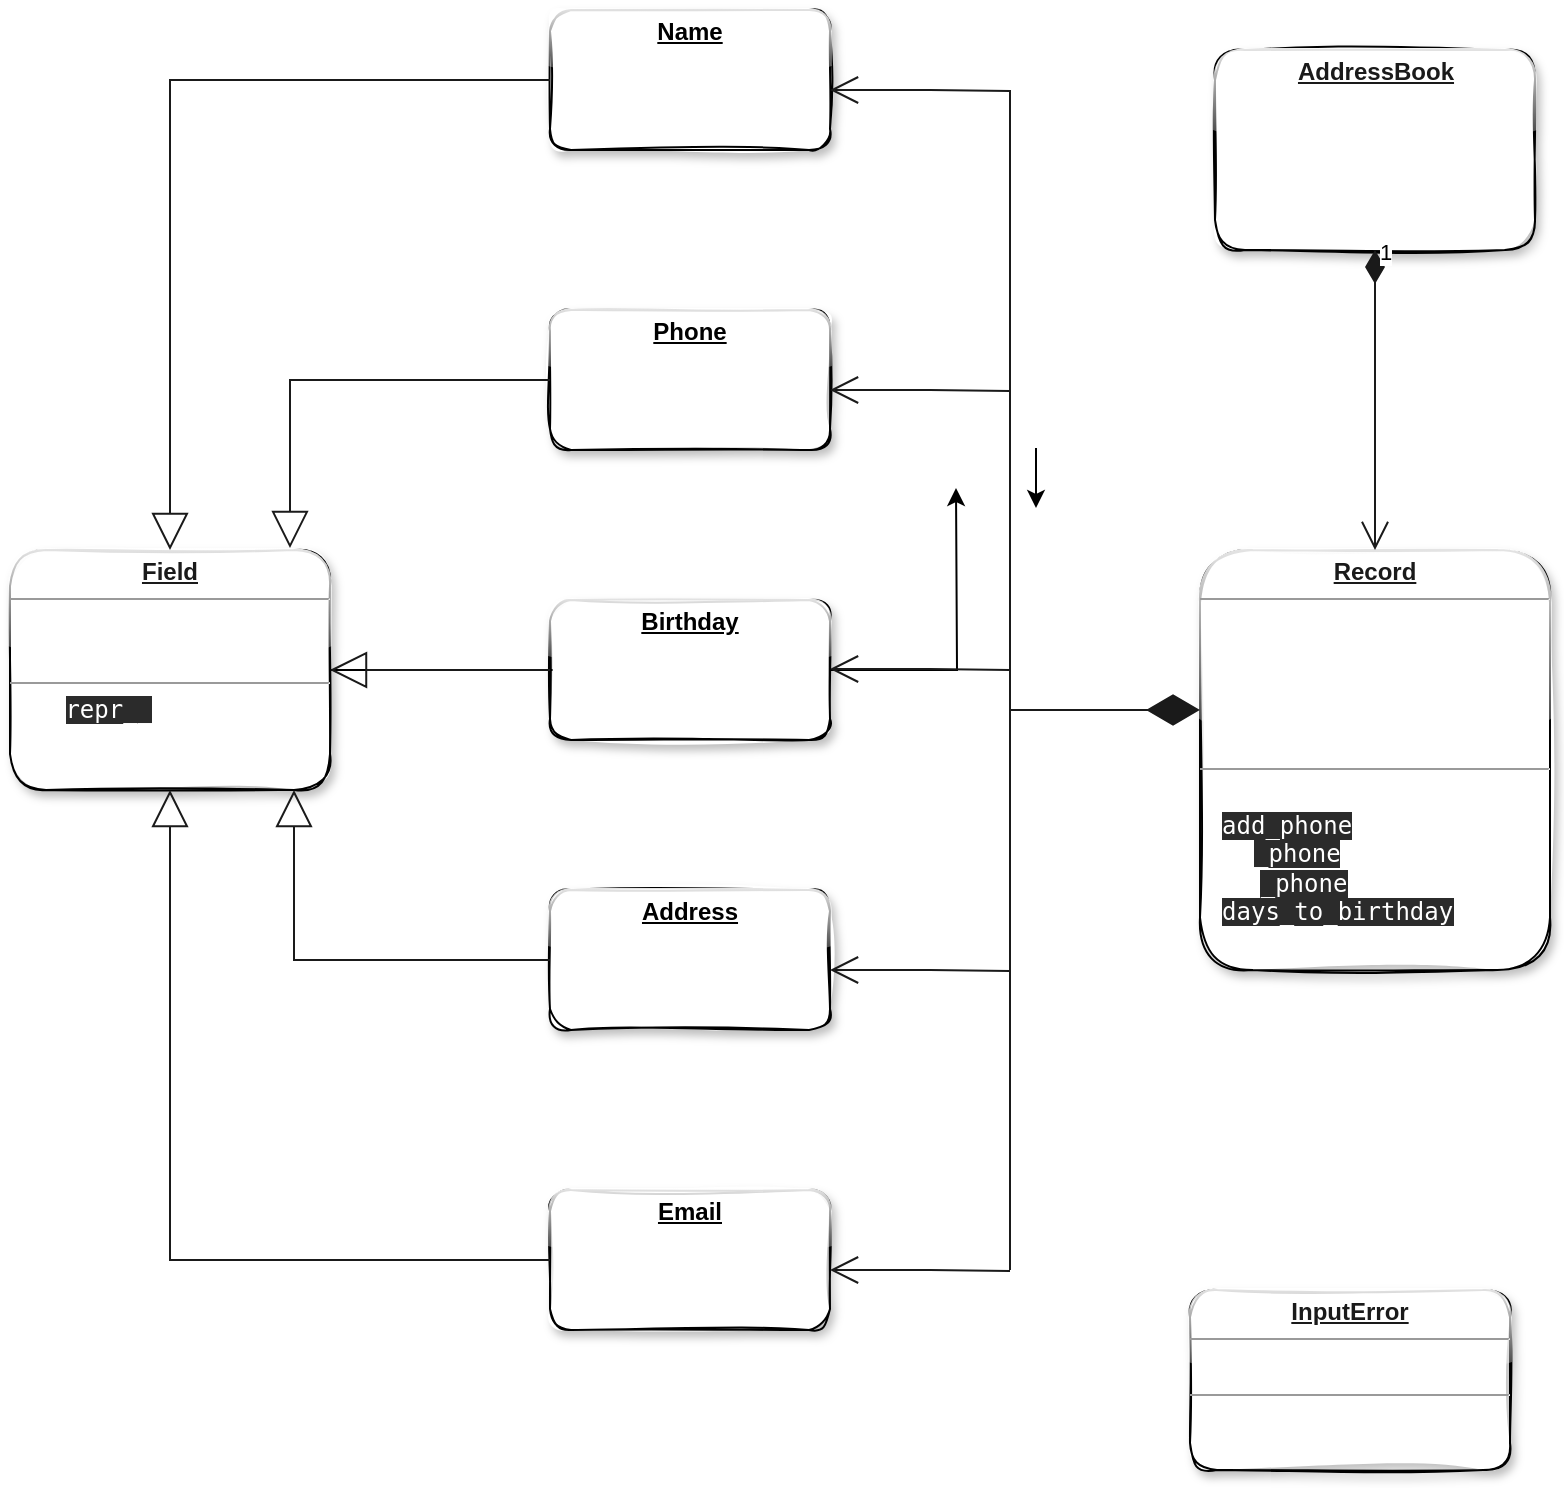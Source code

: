 <mxfile version="15.5.4" type="embed"><diagram id="nMybgRbnOBuEh0HEqePO" name="Page-1"><mxGraphModel dx="1859" dy="1620" grid="1" gridSize="10" guides="1" tooltips="1" connect="1" arrows="1" fold="1" page="1" pageScale="1" pageWidth="850" pageHeight="1100" background="#ffffff" math="0" shadow="0"><root><mxCell id="0"/><mxCell id="1" parent="0"/><mxCell id="7" style="edgeStyle=orthogonalEdgeStyle;rounded=0;orthogonalLoop=1;jettySize=auto;html=1;fontColor=default;" parent="1" edge="1"><mxGeometry relative="1" as="geometry"><mxPoint x="-307" y="-741" as="targetPoint"/><mxPoint x="-307" y="-771" as="sourcePoint"/></mxGeometry></mxCell><mxCell id="25" style="edgeStyle=orthogonalEdgeStyle;rounded=0;orthogonalLoop=1;jettySize=auto;html=1;fontFamily=Tahoma;fontColor=#FFFFFF;" parent="1" source="24" edge="1"><mxGeometry relative="1" as="geometry"><mxPoint x="-347" y="-751" as="targetPoint"/></mxGeometry></mxCell><mxCell id="24" value="&lt;p style=&quot;margin: 0px ; margin-top: 4px ; text-align: center&quot;&gt;&lt;b&gt;&lt;font color=&quot;#1a1a1a&quot;&gt;&lt;u&gt;Field&lt;/u&gt;&lt;/font&gt;&lt;/b&gt;&lt;/p&gt;&lt;hr size=&quot;1&quot;&gt;&lt;p style=&quot;margin: 0px ; margin-left: 4px&quot;&gt;&lt;font color=&quot;#ffffff&quot;&gt;&amp;nbsp;- value: None&lt;/font&gt;&lt;/p&gt;&lt;p style=&quot;margin: 0px ; margin-left: 4px&quot;&gt;&lt;span&gt;&lt;font color=&quot;#ffffff&quot;&gt;+ value&lt;/font&gt;&lt;/span&gt;&lt;/p&gt;&lt;hr size=&quot;1&quot;&gt;&lt;p style=&quot;margin: 0px ; margin-left: 4px&quot;&gt;&lt;font color=&quot;#ffffff&quot;&gt;+ __&lt;span style=&quot;background-color: rgb(43 , 43 , 43) ; font-family: &amp;#34;jetbrains mono&amp;#34; , monospace&quot;&gt;repr__&lt;/span&gt;&lt;span&gt;(): str&lt;/span&gt;&lt;/font&gt;&lt;/p&gt;&lt;p style=&quot;margin: 0px ; margin-left: 4px&quot;&gt;&lt;font color=&quot;#ffffff&quot;&gt;&lt;span&gt;+ __str__(): str&lt;/span&gt;&lt;/font&gt;&lt;/p&gt;&lt;p style=&quot;margin: 0px ; margin-left: 4px&quot;&gt;&lt;font color=&quot;#ffffff&quot;&gt;&lt;span&gt;+__eq__(): bool&lt;/span&gt;&lt;/font&gt;&lt;/p&gt;" style="verticalAlign=top;align=left;overflow=fill;fontSize=12;fontFamily=Helvetica;html=1;rounded=1;shadow=1;glass=1;labelBackgroundColor=none;labelBorderColor=none;sketch=1;fontColor=default;strokeColor=default;fillColor=default;gradientColor=none;" parent="1" vertex="1"><mxGeometry x="-820" y="-720" width="160" height="120" as="geometry"/></mxCell><mxCell id="27" value="&lt;p style=&quot;margin: 0px ; margin-top: 4px ; text-align: center&quot;&gt;&lt;b&gt;&lt;u&gt;Name&lt;/u&gt;&lt;/b&gt;&lt;/p&gt;&lt;p style=&quot;margin: 0px ; margin-top: 4px ; text-align: center&quot;&gt;&lt;b&gt;&lt;u&gt;&lt;br&gt;&lt;/u&gt;&lt;/b&gt;&lt;/p&gt;&lt;p style=&quot;margin: 0px 0px 0px 4px&quot;&gt;&lt;font color=&quot;#ffffff&quot;&gt;-&amp;nbsp; value():&amp;nbsp;&lt;/font&gt;&lt;/p&gt;&lt;p style=&quot;margin: 0px 0px 0px 4px&quot;&gt;&lt;span&gt;&lt;font color=&quot;#ffffff&quot;&gt;+ value(): str&lt;/font&gt;&lt;/span&gt;&lt;br&gt;&lt;/p&gt;&lt;p style=&quot;margin: 0px ; margin-top: 4px ; text-align: center&quot;&gt;&lt;b&gt;&lt;u&gt;&lt;br&gt;&lt;/u&gt;&lt;/b&gt;&lt;/p&gt;&lt;p style=&quot;margin: 0px ; margin-top: 4px ; text-align: center&quot;&gt;&lt;b&gt;&lt;u&gt;&lt;br&gt;&lt;/u&gt;&lt;/b&gt;&lt;/p&gt;" style="verticalAlign=top;align=left;overflow=fill;fontSize=12;fontFamily=Helvetica;html=1;rounded=1;shadow=1;glass=1;labelBackgroundColor=none;labelBorderColor=none;sketch=1;fontColor=#000000;strokeColor=default;fillColor=default;gradientColor=none;" parent="1" vertex="1"><mxGeometry x="-550" y="-990" width="140" height="70" as="geometry"/></mxCell><mxCell id="31" value="&lt;p style=&quot;margin: 0px ; margin-top: 4px ; text-align: center&quot;&gt;&lt;b&gt;&lt;u&gt;Email&lt;/u&gt;&lt;/b&gt;&lt;/p&gt;&lt;p style=&quot;margin: 0px ; margin-top: 4px ; text-align: center&quot;&gt;&lt;b&gt;&lt;u&gt;&lt;br&gt;&lt;/u&gt;&lt;/b&gt;&lt;/p&gt;&lt;p style=&quot;margin: 0px 0px 0px 4px&quot;&gt;&lt;font color=&quot;#ffffff&quot;&gt;-&amp;nbsp; value():&amp;nbsp;&lt;/font&gt;&lt;/p&gt;&lt;p style=&quot;margin: 0px 0px 0px 4px&quot;&gt;&lt;span&gt;&lt;font color=&quot;#ffffff&quot;&gt;+ value(): str&lt;/font&gt;&lt;/span&gt;&lt;br&gt;&lt;/p&gt;&lt;p style=&quot;margin: 0px ; margin-top: 4px ; text-align: center&quot;&gt;&lt;b&gt;&lt;u&gt;&lt;br&gt;&lt;/u&gt;&lt;/b&gt;&lt;/p&gt;&lt;p style=&quot;margin: 0px ; margin-top: 4px ; text-align: center&quot;&gt;&lt;b&gt;&lt;u&gt;&lt;br&gt;&lt;/u&gt;&lt;/b&gt;&lt;/p&gt;" style="verticalAlign=top;align=left;overflow=fill;fontSize=12;fontFamily=Helvetica;html=1;rounded=1;shadow=1;glass=1;labelBackgroundColor=none;labelBorderColor=none;sketch=1;fontColor=#000000;strokeColor=default;fillColor=default;gradientColor=none;" parent="1" vertex="1"><mxGeometry x="-550" y="-400" width="140" height="70" as="geometry"/></mxCell><mxCell id="42" value="&lt;p style=&quot;margin: 0px ; margin-top: 4px ; text-align: center&quot;&gt;&lt;b&gt;&lt;font color=&quot;#1a1a1a&quot;&gt;&lt;u&gt;Record&lt;/u&gt;&lt;/font&gt;&lt;/b&gt;&lt;/p&gt;&lt;hr size=&quot;1&quot;&gt;&lt;p style=&quot;margin: 0px ; margin-left: 4px&quot;&gt;&lt;font color=&quot;#ffffff&quot;&gt;+ name&lt;/font&gt;&lt;/p&gt;&lt;p style=&quot;margin: 0px ; margin-left: 4px&quot;&gt;&lt;span&gt;&lt;font color=&quot;#ffffff&quot;&gt;+ phone_list&lt;/font&gt;&lt;/span&gt;&lt;/p&gt;&lt;p style=&quot;margin: 0px ; margin-left: 4px&quot;&gt;&lt;font color=&quot;#ffffff&quot;&gt;+ birthday&lt;/font&gt;&lt;/p&gt;&lt;p style=&quot;margin: 0px ; margin-left: 4px&quot;&gt;&lt;font color=&quot;#ffffff&quot;&gt;+ address&lt;/font&gt;&lt;/p&gt;&lt;p style=&quot;margin: 0px ; margin-left: 4px&quot;&gt;&lt;font color=&quot;#ffffff&quot;&gt;+ email&lt;/font&gt;&lt;/p&gt;&lt;hr size=&quot;1&quot;&gt;&lt;p style=&quot;margin: 0px ; margin-left: 4px&quot;&gt;&lt;span style=&quot;color: rgb(255 , 255 , 255)&quot;&gt;+ __str__(): str&lt;/span&gt;&lt;br&gt;&lt;/p&gt;&lt;p style=&quot;margin: 0px ; margin-left: 4px&quot;&gt;&lt;font color=&quot;#ffffff&quot;&gt;&lt;span&gt;+&lt;/span&gt;&lt;/font&gt;&lt;span style=&quot;background-color: rgb(43 , 43 , 43) ; font-family: &amp;#34;jetbrains mono&amp;#34; , monospace&quot;&gt;&lt;font color=&quot;#ffffff&quot;&gt;add_phone&lt;/font&gt;&lt;/span&gt;&lt;span style=&quot;color: rgb(255 , 255 , 255)&quot;&gt;():&amp;nbsp;&lt;/span&gt;&lt;span style=&quot;color: rgb(255 , 255 , 255)&quot;&gt;None&lt;/span&gt;&lt;/p&gt;&lt;p style=&quot;margin: 0px 0px 0px 4px&quot;&gt;&lt;font color=&quot;#ffffff&quot;&gt;+del&lt;/font&gt;&lt;span style=&quot;background-color: rgb(43 , 43 , 43) ; font-family: &amp;#34;jetbrains mono&amp;#34; , monospace&quot;&gt;&lt;font color=&quot;#ffffff&quot;&gt;_phone&lt;/font&gt;&lt;/span&gt;&lt;span style=&quot;color: rgb(255 , 255 , 255)&quot;&gt;():&amp;nbsp;&lt;/span&gt;&lt;span style=&quot;color: rgb(255 , 255 , 255)&quot;&gt;None&lt;/span&gt;&lt;/p&gt;&lt;p style=&quot;margin: 0px 0px 0px 4px&quot;&gt;&lt;font color=&quot;#ffffff&quot;&gt;+edit&lt;/font&gt;&lt;span style=&quot;background-color: rgb(43 , 43 , 43) ; font-family: &amp;#34;jetbrains mono&amp;#34; , monospace&quot;&gt;&lt;font color=&quot;#ffffff&quot;&gt;_phone&lt;/font&gt;&lt;/span&gt;&lt;span style=&quot;color: rgb(255 , 255 , 255)&quot;&gt;():&amp;nbsp;&lt;/span&gt;&lt;span style=&quot;color: rgb(255 , 255 , 255)&quot;&gt;None&lt;/span&gt;&lt;/p&gt;&lt;p style=&quot;margin: 0px 0px 0px 4px&quot;&gt;&lt;font color=&quot;#ffffff&quot;&gt;+&lt;/font&gt;&lt;span style=&quot;background-color: rgb(43 , 43 , 43) ; font-family: &amp;#34;jetbrains mono&amp;#34; , monospace&quot;&gt;&lt;font color=&quot;#ffffff&quot;&gt;days_to_birthday&lt;/font&gt;&lt;/span&gt;&lt;span style=&quot;color: rgb(255 , 255 , 255)&quot;&gt;(): str&lt;/span&gt;&lt;/p&gt;&lt;div&gt;&lt;span style=&quot;color: rgb(255 , 255 , 255)&quot;&gt;&lt;br&gt;&lt;/span&gt;&lt;/div&gt;&lt;div&gt;&lt;span style=&quot;color: rgb(255 , 255 , 255)&quot;&gt;&lt;br&gt;&lt;/span&gt;&lt;/div&gt;&lt;div&gt;&lt;span style=&quot;color: rgb(255 , 255 , 255)&quot;&gt;&lt;br&gt;&lt;/span&gt;&lt;/div&gt;&lt;p style=&quot;margin: 0px ; margin-left: 4px&quot;&gt;&lt;span style=&quot;color: rgb(255 , 255 , 255)&quot;&gt;&lt;br&gt;&lt;/span&gt;&lt;/p&gt;" style="verticalAlign=top;align=left;overflow=fill;fontSize=12;fontFamily=Helvetica;html=1;rounded=1;shadow=1;glass=1;labelBackgroundColor=none;labelBorderColor=none;sketch=1;fontColor=default;strokeColor=default;fillColor=default;gradientColor=none;" parent="1" vertex="1"><mxGeometry x="-225" y="-720" width="175" height="210" as="geometry"/></mxCell><mxCell id="43" value="&lt;p style=&quot;margin: 0px ; margin-top: 4px ; text-align: center&quot;&gt;&lt;b&gt;&lt;font color=&quot;#1a1a1a&quot;&gt;&lt;u&gt;AddressBook&lt;/u&gt;&lt;/font&gt;&lt;/b&gt;&lt;/p&gt;&lt;p style=&quot;margin: 0px ; margin-left: 4px&quot;&gt;&lt;br&gt;&lt;/p&gt;&lt;p style=&quot;margin: 0px ; margin-left: 4px&quot;&gt;&lt;br&gt;&lt;/p&gt;&lt;p style=&quot;margin: 0px ; margin-left: 4px&quot;&gt;&lt;font color=&quot;#ffffff&quot;&gt;&lt;span&gt;+ add_record(): None&lt;/span&gt;&lt;/font&gt;&lt;/p&gt;&lt;p style=&quot;margin: 0px ; margin-left: 4px&quot;&gt;&lt;font color=&quot;#ffffff&quot;&gt;&lt;span&gt;+iterator():&lt;/span&gt;&lt;/font&gt;&lt;/p&gt;" style="verticalAlign=top;align=left;overflow=fill;fontSize=12;fontFamily=Helvetica;html=1;rounded=1;shadow=1;glass=1;labelBackgroundColor=none;labelBorderColor=none;sketch=1;fontColor=default;strokeColor=default;fillColor=default;gradientColor=none;" parent="1" vertex="1"><mxGeometry x="-217.5" y="-970" width="160" height="100" as="geometry"/></mxCell><mxCell id="45" value="&lt;p style=&quot;margin: 0px ; margin-top: 4px ; text-align: center&quot;&gt;&lt;b&gt;&lt;font color=&quot;#1a1a1a&quot;&gt;&lt;u&gt;InputError&lt;/u&gt;&lt;/font&gt;&lt;/b&gt;&lt;/p&gt;&lt;hr size=&quot;1&quot;&gt;&lt;p style=&quot;margin: 0px ; margin-left: 4px&quot;&gt;&lt;font color=&quot;#ffffff&quot;&gt;+ func: None&lt;/font&gt;&lt;/p&gt;&lt;hr size=&quot;1&quot;&gt;&lt;p style=&quot;margin: 0px ; margin-left: 4px&quot;&gt;&lt;font color=&quot;#ffffff&quot;&gt;+ __call__&lt;span&gt;(): str&lt;/span&gt;&lt;/font&gt;&lt;/p&gt;&lt;p style=&quot;margin: 0px ; margin-left: 4px&quot;&gt;&lt;br&gt;&lt;/p&gt;" style="verticalAlign=top;align=left;overflow=fill;fontSize=12;fontFamily=Helvetica;html=1;rounded=1;shadow=1;glass=1;labelBackgroundColor=none;labelBorderColor=none;sketch=1;fontColor=default;strokeColor=default;fillColor=default;gradientColor=none;" parent="1" vertex="1"><mxGeometry x="-230" y="-350" width="160" height="90" as="geometry"/></mxCell><mxCell id="46" style="edgeStyle=orthogonalEdgeStyle;rounded=0;orthogonalLoop=1;jettySize=auto;html=1;exitX=0.5;exitY=1;exitDx=0;exitDy=0;fontColor=#FFFFFF;" parent="1" source="45" target="45" edge="1"><mxGeometry relative="1" as="geometry"/></mxCell><mxCell id="29" value="&lt;p style=&quot;margin: 0px ; margin-top: 4px ; text-align: center&quot;&gt;&lt;b&gt;&lt;u&gt;Birthday&lt;/u&gt;&lt;/b&gt;&lt;/p&gt;&lt;p style=&quot;margin: 0px ; margin-top: 4px ; text-align: center&quot;&gt;&lt;b&gt;&lt;u&gt;&lt;br&gt;&lt;/u&gt;&lt;/b&gt;&lt;/p&gt;&lt;p style=&quot;margin: 0px 0px 0px 4px&quot;&gt;&lt;font color=&quot;#ffffff&quot;&gt;-&amp;nbsp; value():&amp;nbsp;&lt;/font&gt;&lt;/p&gt;&lt;p style=&quot;margin: 0px 0px 0px 4px&quot;&gt;&lt;span&gt;&lt;font color=&quot;#ffffff&quot;&gt;+ value(): str&lt;/font&gt;&lt;/span&gt;&lt;br&gt;&lt;/p&gt;&lt;p style=&quot;margin: 0px ; margin-top: 4px ; text-align: center&quot;&gt;&lt;b&gt;&lt;u&gt;&lt;br&gt;&lt;/u&gt;&lt;/b&gt;&lt;/p&gt;&lt;p style=&quot;margin: 0px ; margin-top: 4px ; text-align: center&quot;&gt;&lt;b&gt;&lt;u&gt;&lt;br&gt;&lt;/u&gt;&lt;/b&gt;&lt;/p&gt;" style="verticalAlign=top;align=left;overflow=fill;fontSize=12;fontFamily=Helvetica;html=1;rounded=1;shadow=1;glass=1;labelBackgroundColor=none;labelBorderColor=none;sketch=1;fontColor=#000000;strokeColor=default;fillColor=default;gradientColor=none;" parent="1" vertex="1"><mxGeometry x="-550" y="-695" width="140" height="70" as="geometry"/></mxCell><mxCell id="30" value="&lt;p style=&quot;margin: 0px ; margin-top: 4px ; text-align: center&quot;&gt;&lt;b&gt;&lt;u&gt;Address&lt;/u&gt;&lt;/b&gt;&lt;/p&gt;&lt;p style=&quot;margin: 0px ; margin-top: 4px ; text-align: center&quot;&gt;&lt;b&gt;&lt;u&gt;&lt;br&gt;&lt;/u&gt;&lt;/b&gt;&lt;/p&gt;&lt;p style=&quot;margin: 0px 0px 0px 4px&quot;&gt;&lt;font color=&quot;#ffffff&quot;&gt;-&amp;nbsp; value():&amp;nbsp;&lt;/font&gt;&lt;/p&gt;&lt;p style=&quot;margin: 0px 0px 0px 4px&quot;&gt;&lt;span&gt;&lt;font color=&quot;#ffffff&quot;&gt;+ value(): str&lt;/font&gt;&lt;/span&gt;&lt;br&gt;&lt;/p&gt;&lt;p style=&quot;margin: 0px ; margin-top: 4px ; text-align: center&quot;&gt;&lt;b&gt;&lt;u&gt;&lt;br&gt;&lt;/u&gt;&lt;/b&gt;&lt;/p&gt;&lt;p style=&quot;margin: 0px ; margin-top: 4px ; text-align: center&quot;&gt;&lt;b&gt;&lt;u&gt;&lt;br&gt;&lt;/u&gt;&lt;/b&gt;&lt;/p&gt;" style="verticalAlign=top;align=left;overflow=fill;fontSize=12;fontFamily=Helvetica;html=1;rounded=1;shadow=1;glass=1;labelBackgroundColor=none;labelBorderColor=none;sketch=1;fontColor=#000000;strokeColor=default;fillColor=default;gradientColor=none;" parent="1" vertex="1"><mxGeometry x="-550" y="-550" width="140" height="70" as="geometry"/></mxCell><mxCell id="28" value="&lt;p style=&quot;margin: 0px ; margin-top: 4px ; text-align: center&quot;&gt;&lt;b&gt;&lt;u&gt;Phone&lt;/u&gt;&lt;/b&gt;&lt;/p&gt;&lt;p style=&quot;margin: 0px ; margin-top: 4px ; text-align: center&quot;&gt;&lt;b&gt;&lt;u&gt;&lt;br&gt;&lt;/u&gt;&lt;/b&gt;&lt;/p&gt;&lt;p style=&quot;margin: 0px 0px 0px 4px&quot;&gt;&lt;font color=&quot;#ffffff&quot;&gt;-&amp;nbsp; value():&amp;nbsp;&lt;/font&gt;&lt;/p&gt;&lt;p style=&quot;margin: 0px 0px 0px 4px&quot;&gt;&lt;span&gt;&lt;font color=&quot;#ffffff&quot;&gt;+ value(): str&lt;/font&gt;&lt;/span&gt;&lt;br&gt;&lt;/p&gt;&lt;p style=&quot;margin: 0px ; margin-top: 4px ; text-align: center&quot;&gt;&lt;b&gt;&lt;u&gt;&lt;br&gt;&lt;/u&gt;&lt;/b&gt;&lt;/p&gt;&lt;p style=&quot;margin: 0px ; margin-top: 4px ; text-align: center&quot;&gt;&lt;b&gt;&lt;u&gt;&lt;br&gt;&lt;/u&gt;&lt;/b&gt;&lt;/p&gt;" style="verticalAlign=top;align=left;overflow=fill;fontSize=12;fontFamily=Helvetica;html=1;rounded=1;shadow=1;glass=1;labelBackgroundColor=none;labelBorderColor=none;sketch=1;fontColor=#000000;strokeColor=default;fillColor=default;gradientColor=none;" parent="1" vertex="1"><mxGeometry x="-550" y="-840" width="140" height="70" as="geometry"/></mxCell><mxCell id="56" value="" style="endArrow=block;endSize=16;endFill=0;html=1;rounded=0;fontColor=#FFFFFF;strokeColor=#1A1A1A;exitX=0;exitY=0.5;exitDx=0;exitDy=0;entryX=0.5;entryY=0;entryDx=0;entryDy=0;" parent="1" source="27" target="24" edge="1"><mxGeometry width="160" relative="1" as="geometry"><mxPoint x="-430" y="-740" as="sourcePoint"/><mxPoint x="-270" y="-740" as="targetPoint"/><Array as="points"><mxPoint x="-740" y="-955"/></Array></mxGeometry></mxCell><mxCell id="57" value="" style="endArrow=block;endSize=16;endFill=0;html=1;rounded=0;fontColor=#FFFFFF;strokeColor=#1A1A1A;exitX=0;exitY=0.5;exitDx=0;exitDy=0;entryX=0.875;entryY=-0.008;entryDx=0;entryDy=0;entryPerimeter=0;" parent="1" source="28" target="24" edge="1"><mxGeometry width="160" relative="1" as="geometry"><mxPoint x="-430" y="-740" as="sourcePoint"/><mxPoint x="-270" y="-740" as="targetPoint"/><Array as="points"><mxPoint x="-680" y="-805"/></Array></mxGeometry></mxCell><mxCell id="58" value="" style="endArrow=block;endSize=16;endFill=0;html=1;rounded=0;fontColor=#FFFFFF;strokeColor=#1A1A1A;exitX=0;exitY=0.5;exitDx=0;exitDy=0;entryX=1;entryY=0.5;entryDx=0;entryDy=0;" parent="1" source="29" target="24" edge="1"><mxGeometry x="-0.273" width="160" relative="1" as="geometry"><mxPoint x="-430" y="-620" as="sourcePoint"/><mxPoint x="-270" y="-620" as="targetPoint"/><mxPoint as="offset"/></mxGeometry></mxCell><mxCell id="59" value="" style="endArrow=block;endSize=16;endFill=0;html=1;rounded=0;fontColor=#FFFFFF;strokeColor=#1A1A1A;exitX=0;exitY=0.5;exitDx=0;exitDy=0;" parent="1" source="30" edge="1"><mxGeometry x="0.077" width="160" relative="1" as="geometry"><mxPoint x="-730" y="-516" as="sourcePoint"/><mxPoint x="-678" y="-600" as="targetPoint"/><Array as="points"><mxPoint x="-678" y="-515"/></Array><mxPoint as="offset"/></mxGeometry></mxCell><mxCell id="60" value="" style="endArrow=block;endSize=16;endFill=0;html=1;rounded=0;fontColor=#FFFFFF;strokeColor=#1A1A1A;exitX=0;exitY=0.5;exitDx=0;exitDy=0;entryX=0.5;entryY=1;entryDx=0;entryDy=0;" parent="1" source="31" target="24" edge="1"><mxGeometry width="160" relative="1" as="geometry"><mxPoint x="-780" y="-516" as="sourcePoint"/><mxPoint x="-620" y="-516" as="targetPoint"/><Array as="points"><mxPoint x="-740" y="-365"/></Array></mxGeometry></mxCell><mxCell id="66" value="1" style="endArrow=open;html=1;endSize=12;startArrow=diamondThin;startSize=14;startFill=1;edgeStyle=orthogonalEdgeStyle;align=left;verticalAlign=bottom;rounded=0;strokeColor=#1A1A1A;exitX=0.5;exitY=1;exitDx=0;exitDy=0;entryX=0.5;entryY=0;entryDx=0;entryDy=0;" edge="1" parent="1" source="43" target="42"><mxGeometry x="-0.867" relative="1" as="geometry"><mxPoint x="-260" y="-730" as="sourcePoint"/><mxPoint x="-100" y="-730" as="targetPoint"/><mxPoint as="offset"/></mxGeometry></mxCell><mxCell id="78" value="" style="endArrow=diamondThin;endFill=1;endSize=24;html=1;rounded=0;strokeColor=#1A1A1A;" edge="1" parent="1"><mxGeometry width="160" relative="1" as="geometry"><mxPoint x="-320" y="-640" as="sourcePoint"/><mxPoint x="-225" y="-640" as="targetPoint"/></mxGeometry></mxCell><mxCell id="81" value="" style="endArrow=open;endFill=1;endSize=12;html=1;rounded=0;strokeColor=#1A1A1A;" edge="1" parent="1"><mxGeometry width="160" relative="1" as="geometry"><mxPoint x="-320" y="-660" as="sourcePoint"/><mxPoint x="-410" y="-660.5" as="targetPoint"/><Array as="points"><mxPoint x="-360" y="-660.5"/></Array></mxGeometry></mxCell><mxCell id="82" value="" style="endArrow=open;endFill=1;endSize=12;html=1;rounded=0;strokeColor=#1A1A1A;" edge="1" parent="1"><mxGeometry width="160" relative="1" as="geometry"><mxPoint x="-320" y="-799.5" as="sourcePoint"/><mxPoint x="-410" y="-800" as="targetPoint"/><Array as="points"><mxPoint x="-360" y="-800"/></Array></mxGeometry></mxCell><mxCell id="83" value="" style="endArrow=open;endFill=1;endSize=12;html=1;rounded=0;strokeColor=#1A1A1A;" edge="1" parent="1"><mxGeometry width="160" relative="1" as="geometry"><mxPoint x="-320" y="-509.5" as="sourcePoint"/><mxPoint x="-410" y="-510" as="targetPoint"/><Array as="points"><mxPoint x="-360" y="-510"/></Array></mxGeometry></mxCell><mxCell id="84" value="" style="endArrow=open;endFill=1;endSize=12;html=1;rounded=0;strokeColor=#1A1A1A;" edge="1" parent="1"><mxGeometry width="160" relative="1" as="geometry"><mxPoint x="-320" y="-359.5" as="sourcePoint"/><mxPoint x="-410" y="-360" as="targetPoint"/><Array as="points"><mxPoint x="-360" y="-360"/></Array></mxGeometry></mxCell><mxCell id="85" value="" style="endArrow=open;endFill=1;endSize=12;html=1;rounded=0;strokeColor=#1A1A1A;" edge="1" parent="1"><mxGeometry width="160" relative="1" as="geometry"><mxPoint x="-320" y="-949.5" as="sourcePoint"/><mxPoint x="-410" y="-950" as="targetPoint"/><Array as="points"><mxPoint x="-360" y="-950"/></Array></mxGeometry></mxCell><mxCell id="86" value="" style="line;strokeWidth=1;fillColor=none;align=left;verticalAlign=middle;spacingTop=-1;spacingLeft=3;spacingRight=3;rotatable=0;labelPosition=right;points=[];portConstraint=eastwest;strokeColor=#1A1A1A;direction=south;" vertex="1" parent="1"><mxGeometry x="-390" y="-950" width="140" height="590" as="geometry"/></mxCell></root></mxGraphModel></diagram></mxfile>